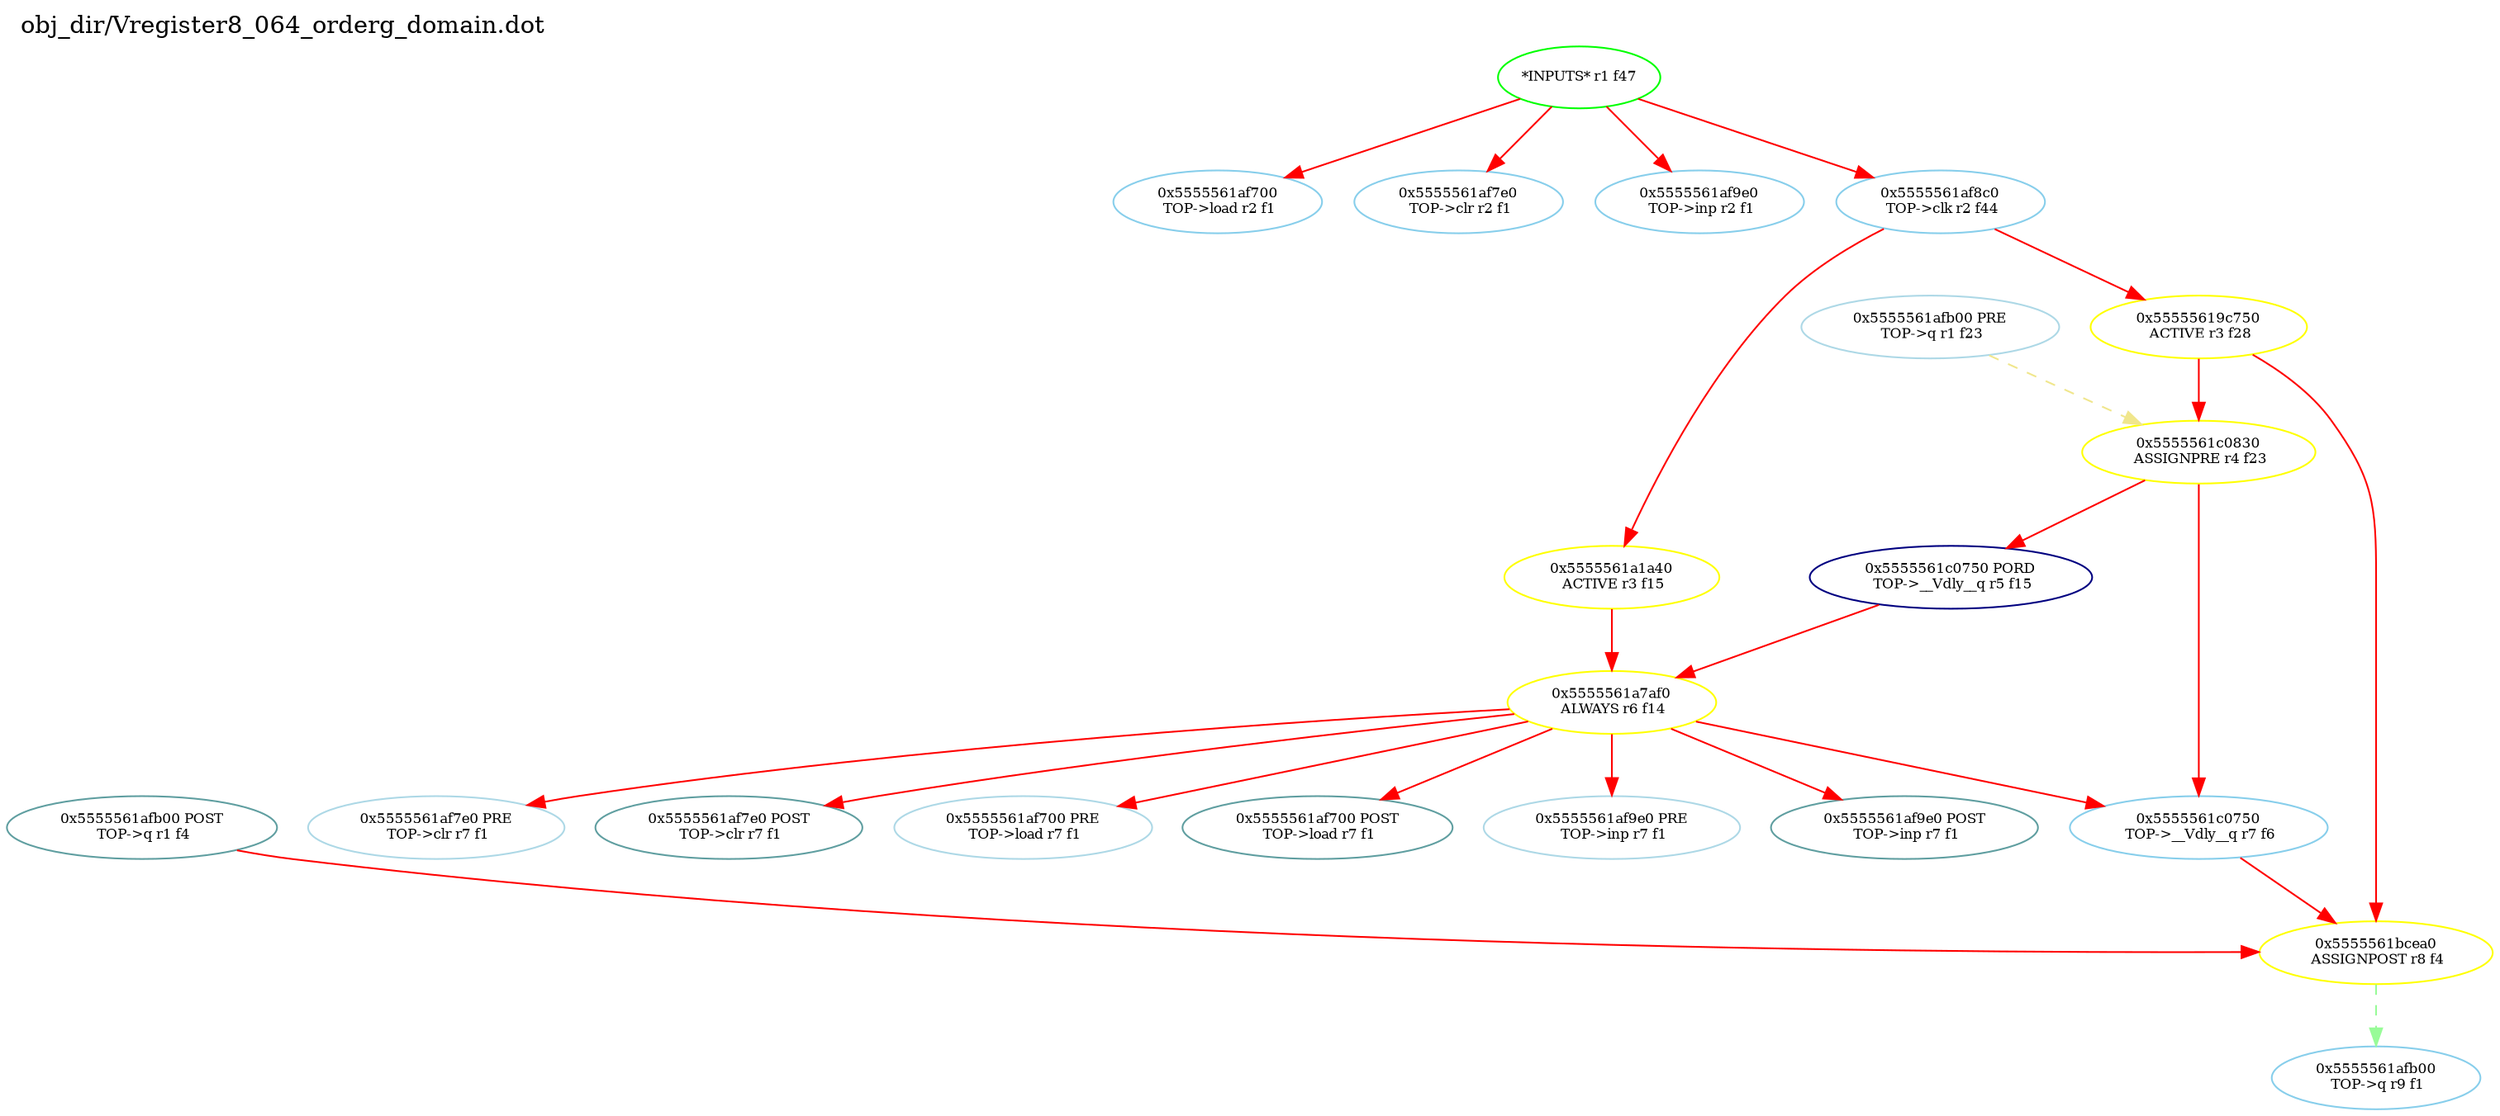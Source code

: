 digraph v3graph {
	graph	[label="obj_dir/Vregister8_064_orderg_domain.dot",
		 labelloc=t, labeljust=l,
		 //size="7.5,10",
		 rankdir=TB];
	n0x5555561af540_0	[fontsize=8 label="0x5555561afb00 POST\n TOP->q r1 f4", color=CadetBlue];
	n0x5555561af540_1	[fontsize=8 label="0x5555561afb00 PRE\n TOP->q r1 f23", color=lightblue];
	n2	[fontsize=8 label="*INPUTS* r1 f47", color=green];
	n0x5555561af540_3	[fontsize=8 label="0x5555561af700\n TOP->load r2 f1", color=skyblue];
	n0x5555561af540_4	[fontsize=8 label="0x5555561af7e0\n TOP->clr r2 f1", color=skyblue];
	n0x5555561af540_5	[fontsize=8 label="0x5555561af9e0\n TOP->inp r2 f1", color=skyblue];
	n0x5555561af540_6	[fontsize=8 label="0x5555561af8c0\n TOP->clk r2 f44", color=skyblue];
	n0x5555561af540_7	[fontsize=8 label="0x5555561a1a40\n ACTIVE r3 f15", color=yellow];
	n0x5555561af540_8	[fontsize=8 label="0x55555619c750\n ACTIVE r3 f28", color=yellow];
	n0x5555561af540_9	[fontsize=8 label="0x5555561c0830\n ASSIGNPRE r4 f23", color=yellow];
	n0x5555561af540_10	[fontsize=8 label="0x5555561c0750 PORD\n TOP->__Vdly__q r5 f15", color=NavyBlue];
	n0x5555561af540_11	[fontsize=8 label="0x5555561a7af0\n ALWAYS r6 f14", color=yellow];
	n0x5555561af540_12	[fontsize=8 label="0x5555561af7e0 PRE\n TOP->clr r7 f1", color=lightblue];
	n0x5555561af540_13	[fontsize=8 label="0x5555561af7e0 POST\n TOP->clr r7 f1", color=CadetBlue];
	n0x5555561af540_14	[fontsize=8 label="0x5555561af700 PRE\n TOP->load r7 f1", color=lightblue];
	n0x5555561af540_15	[fontsize=8 label="0x5555561af700 POST\n TOP->load r7 f1", color=CadetBlue];
	n0x5555561af540_16	[fontsize=8 label="0x5555561af9e0 PRE\n TOP->inp r7 f1", color=lightblue];
	n0x5555561af540_17	[fontsize=8 label="0x5555561af9e0 POST\n TOP->inp r7 f1", color=CadetBlue];
	n0x5555561af540_18	[fontsize=8 label="0x5555561c0750\n TOP->__Vdly__q r7 f6", color=skyblue];
	n0x5555561af540_19	[fontsize=8 label="0x5555561bcea0\n ASSIGNPOST r8 f4", color=yellow];
	n0x5555561af540_20	[fontsize=8 label="0x5555561afb00\n TOP->q r9 f1", color=skyblue];
	n0x5555561af540_0 -> n0x5555561af540_19 [fontsize=8 label="" weight=2 color=red];
	n0x5555561af540_1 -> n0x5555561af540_9 [fontsize=8 label="" weight=3 color=khaki style=dashed];
	n2 -> n0x5555561af540_3 [fontsize=8 label="" weight=1 color=red];
	n2 -> n0x5555561af540_4 [fontsize=8 label="" weight=1 color=red];
	n2 -> n0x5555561af540_5 [fontsize=8 label="" weight=1 color=red];
	n2 -> n0x5555561af540_6 [fontsize=8 label="" weight=1 color=red];
	n0x5555561af540_6 -> n0x5555561af540_7 [fontsize=8 label="" weight=8 color=red];
	n0x5555561af540_6 -> n0x5555561af540_8 [fontsize=8 label="" weight=8 color=red];
	n0x5555561af540_7 -> n0x5555561af540_11 [fontsize=8 label="" weight=32 color=red];
	n0x5555561af540_8 -> n0x5555561af540_9 [fontsize=8 label="" weight=32 color=red];
	n0x5555561af540_8 -> n0x5555561af540_19 [fontsize=8 label="" weight=32 color=red];
	n0x5555561af540_9 -> n0x5555561af540_10 [fontsize=8 label="" weight=32 color=red];
	n0x5555561af540_9 -> n0x5555561af540_18 [fontsize=8 label="" weight=32 color=red];
	n0x5555561af540_10 -> n0x5555561af540_11 [fontsize=8 label="" weight=32 color=red];
	n0x5555561af540_11 -> n0x5555561af540_12 [fontsize=8 label="" weight=32 color=red];
	n0x5555561af540_11 -> n0x5555561af540_13 [fontsize=8 label="" weight=2 color=red];
	n0x5555561af540_11 -> n0x5555561af540_14 [fontsize=8 label="" weight=32 color=red];
	n0x5555561af540_11 -> n0x5555561af540_15 [fontsize=8 label="" weight=2 color=red];
	n0x5555561af540_11 -> n0x5555561af540_16 [fontsize=8 label="" weight=32 color=red];
	n0x5555561af540_11 -> n0x5555561af540_17 [fontsize=8 label="" weight=2 color=red];
	n0x5555561af540_11 -> n0x5555561af540_18 [fontsize=8 label="" weight=32 color=red];
	n0x5555561af540_18 -> n0x5555561af540_19 [fontsize=8 label="" weight=8 color=red];
	n0x5555561af540_19 -> n0x5555561af540_20 [fontsize=8 label="" weight=1 color=PaleGreen style=dashed];
}
